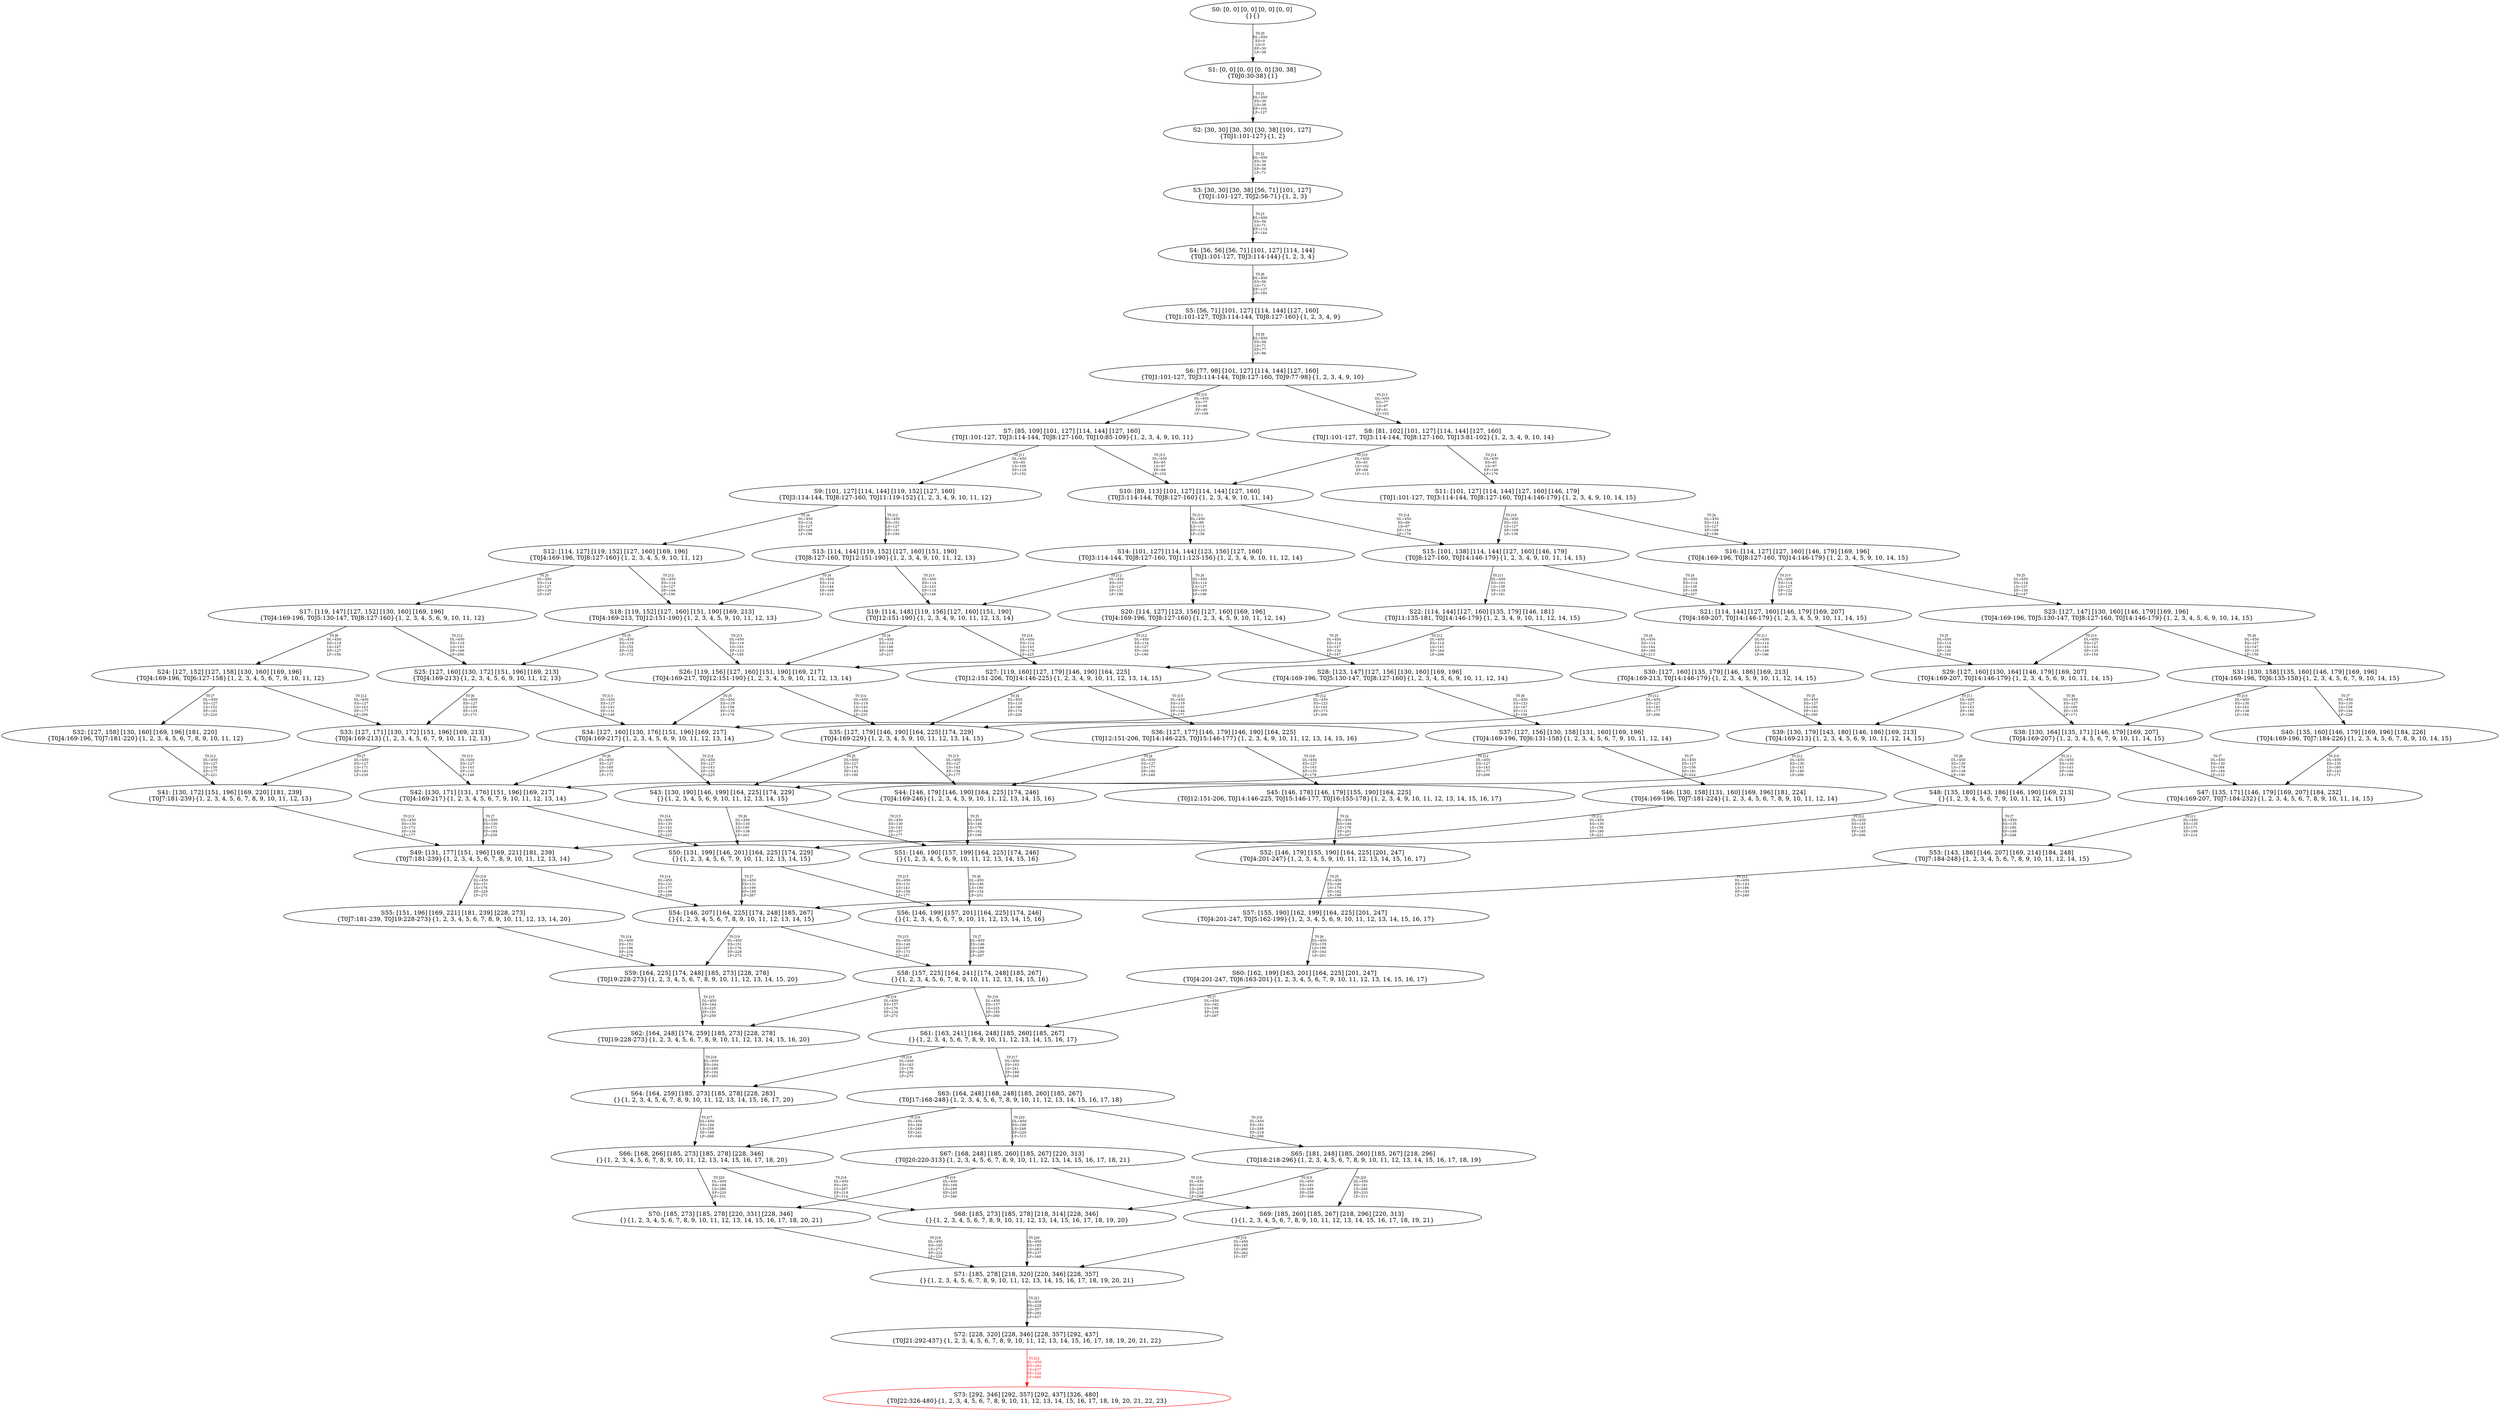 digraph {
	S0[label="S0: [0, 0] [0, 0] [0, 0] [0, 0] \n{}{}"];
	S1[label="S1: [0, 0] [0, 0] [0, 0] [30, 38] \n{T0J0:30-38}{1}"];
	S2[label="S2: [30, 30] [30, 30] [30, 38] [101, 127] \n{T0J1:101-127}{1, 2}"];
	S3[label="S3: [30, 30] [30, 38] [56, 71] [101, 127] \n{T0J1:101-127, T0J2:56-71}{1, 2, 3}"];
	S4[label="S4: [56, 56] [56, 71] [101, 127] [114, 144] \n{T0J1:101-127, T0J3:114-144}{1, 2, 3, 4}"];
	S5[label="S5: [56, 71] [101, 127] [114, 144] [127, 160] \n{T0J1:101-127, T0J3:114-144, T0J8:127-160}{1, 2, 3, 4, 9}"];
	S6[label="S6: [77, 98] [101, 127] [114, 144] [127, 160] \n{T0J1:101-127, T0J3:114-144, T0J8:127-160, T0J9:77-98}{1, 2, 3, 4, 9, 10}"];
	S7[label="S7: [85, 109] [101, 127] [114, 144] [127, 160] \n{T0J1:101-127, T0J3:114-144, T0J8:127-160, T0J10:85-109}{1, 2, 3, 4, 9, 10, 11}"];
	S8[label="S8: [81, 102] [101, 127] [114, 144] [127, 160] \n{T0J1:101-127, T0J3:114-144, T0J8:127-160, T0J13:81-102}{1, 2, 3, 4, 9, 10, 14}"];
	S9[label="S9: [101, 127] [114, 144] [119, 152] [127, 160] \n{T0J3:114-144, T0J8:127-160, T0J11:119-152}{1, 2, 3, 4, 9, 10, 11, 12}"];
	S10[label="S10: [89, 113] [101, 127] [114, 144] [127, 160] \n{T0J3:114-144, T0J8:127-160}{1, 2, 3, 4, 9, 10, 11, 14}"];
	S11[label="S11: [101, 127] [114, 144] [127, 160] [146, 179] \n{T0J1:101-127, T0J3:114-144, T0J8:127-160, T0J14:146-179}{1, 2, 3, 4, 9, 10, 14, 15}"];
	S12[label="S12: [114, 127] [119, 152] [127, 160] [169, 196] \n{T0J4:169-196, T0J8:127-160}{1, 2, 3, 4, 5, 9, 10, 11, 12}"];
	S13[label="S13: [114, 144] [119, 152] [127, 160] [151, 190] \n{T0J8:127-160, T0J12:151-190}{1, 2, 3, 4, 9, 10, 11, 12, 13}"];
	S14[label="S14: [101, 127] [114, 144] [123, 156] [127, 160] \n{T0J3:114-144, T0J8:127-160, T0J11:123-156}{1, 2, 3, 4, 9, 10, 11, 12, 14}"];
	S15[label="S15: [101, 138] [114, 144] [127, 160] [146, 179] \n{T0J8:127-160, T0J14:146-179}{1, 2, 3, 4, 9, 10, 11, 14, 15}"];
	S16[label="S16: [114, 127] [127, 160] [146, 179] [169, 196] \n{T0J4:169-196, T0J8:127-160, T0J14:146-179}{1, 2, 3, 4, 5, 9, 10, 14, 15}"];
	S17[label="S17: [119, 147] [127, 152] [130, 160] [169, 196] \n{T0J4:169-196, T0J5:130-147, T0J8:127-160}{1, 2, 3, 4, 5, 6, 9, 10, 11, 12}"];
	S18[label="S18: [119, 152] [127, 160] [151, 190] [169, 213] \n{T0J4:169-213, T0J12:151-190}{1, 2, 3, 4, 5, 9, 10, 11, 12, 13}"];
	S19[label="S19: [114, 148] [119, 156] [127, 160] [151, 190] \n{T0J12:151-190}{1, 2, 3, 4, 9, 10, 11, 12, 13, 14}"];
	S20[label="S20: [114, 127] [123, 156] [127, 160] [169, 196] \n{T0J4:169-196, T0J8:127-160}{1, 2, 3, 4, 5, 9, 10, 11, 12, 14}"];
	S21[label="S21: [114, 144] [127, 160] [146, 179] [169, 207] \n{T0J4:169-207, T0J14:146-179}{1, 2, 3, 4, 5, 9, 10, 11, 14, 15}"];
	S22[label="S22: [114, 144] [127, 160] [135, 179] [146, 181] \n{T0J11:135-181, T0J14:146-179}{1, 2, 3, 4, 9, 10, 11, 12, 14, 15}"];
	S23[label="S23: [127, 147] [130, 160] [146, 179] [169, 196] \n{T0J4:169-196, T0J5:130-147, T0J8:127-160, T0J14:146-179}{1, 2, 3, 4, 5, 6, 9, 10, 14, 15}"];
	S24[label="S24: [127, 152] [127, 158] [130, 160] [169, 196] \n{T0J4:169-196, T0J6:127-158}{1, 2, 3, 4, 5, 6, 7, 9, 10, 11, 12}"];
	S25[label="S25: [127, 160] [130, 172] [151, 196] [169, 213] \n{T0J4:169-213}{1, 2, 3, 4, 5, 6, 9, 10, 11, 12, 13}"];
	S26[label="S26: [119, 156] [127, 160] [151, 190] [169, 217] \n{T0J4:169-217, T0J12:151-190}{1, 2, 3, 4, 5, 9, 10, 11, 12, 13, 14}"];
	S27[label="S27: [119, 160] [127, 179] [146, 190] [164, 225] \n{T0J12:151-206, T0J14:146-225}{1, 2, 3, 4, 9, 10, 11, 12, 13, 14, 15}"];
	S28[label="S28: [123, 147] [127, 156] [130, 160] [169, 196] \n{T0J4:169-196, T0J5:130-147, T0J8:127-160}{1, 2, 3, 4, 5, 6, 9, 10, 11, 12, 14}"];
	S29[label="S29: [127, 160] [130, 164] [146, 179] [169, 207] \n{T0J4:169-207, T0J14:146-179}{1, 2, 3, 4, 5, 6, 9, 10, 11, 14, 15}"];
	S30[label="S30: [127, 160] [135, 179] [146, 186] [169, 213] \n{T0J4:169-213, T0J14:146-179}{1, 2, 3, 4, 5, 9, 10, 11, 12, 14, 15}"];
	S31[label="S31: [130, 158] [135, 160] [146, 179] [169, 196] \n{T0J4:169-196, T0J6:135-158}{1, 2, 3, 4, 5, 6, 7, 9, 10, 14, 15}"];
	S32[label="S32: [127, 158] [130, 160] [169, 196] [181, 220] \n{T0J4:169-196, T0J7:181-220}{1, 2, 3, 4, 5, 6, 7, 8, 9, 10, 11, 12}"];
	S33[label="S33: [127, 171] [130, 172] [151, 196] [169, 213] \n{T0J4:169-213}{1, 2, 3, 4, 5, 6, 7, 9, 10, 11, 12, 13}"];
	S34[label="S34: [127, 160] [130, 176] [151, 196] [169, 217] \n{T0J4:169-217}{1, 2, 3, 4, 5, 6, 9, 10, 11, 12, 13, 14}"];
	S35[label="S35: [127, 179] [146, 190] [164, 225] [174, 229] \n{T0J4:169-229}{1, 2, 3, 4, 5, 9, 10, 11, 12, 13, 14, 15}"];
	S36[label="S36: [127, 177] [146, 179] [146, 190] [164, 225] \n{T0J12:151-206, T0J14:146-225, T0J15:146-177}{1, 2, 3, 4, 9, 10, 11, 12, 13, 14, 15, 16}"];
	S37[label="S37: [127, 156] [130, 158] [131, 160] [169, 196] \n{T0J4:169-196, T0J6:131-158}{1, 2, 3, 4, 5, 6, 7, 9, 10, 11, 12, 14}"];
	S38[label="S38: [130, 164] [135, 171] [146, 179] [169, 207] \n{T0J4:169-207}{1, 2, 3, 4, 5, 6, 7, 9, 10, 11, 14, 15}"];
	S39[label="S39: [130, 179] [143, 180] [146, 186] [169, 213] \n{T0J4:169-213}{1, 2, 3, 4, 5, 6, 9, 10, 11, 12, 14, 15}"];
	S40[label="S40: [135, 160] [146, 179] [169, 196] [184, 226] \n{T0J4:169-196, T0J7:184-226}{1, 2, 3, 4, 5, 6, 7, 8, 9, 10, 14, 15}"];
	S41[label="S41: [130, 172] [151, 196] [169, 220] [181, 239] \n{T0J7:181-239}{1, 2, 3, 4, 5, 6, 7, 8, 9, 10, 11, 12, 13}"];
	S42[label="S42: [130, 171] [131, 176] [151, 196] [169, 217] \n{T0J4:169-217}{1, 2, 3, 4, 5, 6, 7, 9, 10, 11, 12, 13, 14}"];
	S43[label="S43: [130, 190] [146, 199] [164, 225] [174, 229] \n{}{1, 2, 3, 4, 5, 6, 9, 10, 11, 12, 13, 14, 15}"];
	S44[label="S44: [146, 179] [146, 190] [164, 225] [174, 246] \n{T0J4:169-246}{1, 2, 3, 4, 5, 9, 10, 11, 12, 13, 14, 15, 16}"];
	S45[label="S45: [146, 178] [146, 179] [155, 190] [164, 225] \n{T0J12:151-206, T0J14:146-225, T0J15:146-177, T0J16:155-178}{1, 2, 3, 4, 9, 10, 11, 12, 13, 14, 15, 16, 17}"];
	S46[label="S46: [130, 158] [131, 160] [169, 196] [181, 224] \n{T0J4:169-196, T0J7:181-224}{1, 2, 3, 4, 5, 6, 7, 8, 9, 10, 11, 12, 14}"];
	S47[label="S47: [135, 171] [146, 179] [169, 207] [184, 232] \n{T0J4:169-207, T0J7:184-232}{1, 2, 3, 4, 5, 6, 7, 8, 9, 10, 11, 14, 15}"];
	S48[label="S48: [135, 180] [143, 186] [146, 190] [169, 213] \n{}{1, 2, 3, 4, 5, 6, 7, 9, 10, 11, 12, 14, 15}"];
	S49[label="S49: [131, 177] [151, 196] [169, 221] [181, 239] \n{T0J7:181-239}{1, 2, 3, 4, 5, 6, 7, 8, 9, 10, 11, 12, 13, 14}"];
	S50[label="S50: [131, 199] [146, 201] [164, 225] [174, 229] \n{}{1, 2, 3, 4, 5, 6, 7, 9, 10, 11, 12, 13, 14, 15}"];
	S51[label="S51: [146, 190] [157, 199] [164, 225] [174, 246] \n{}{1, 2, 3, 4, 5, 6, 9, 10, 11, 12, 13, 14, 15, 16}"];
	S52[label="S52: [146, 179] [155, 190] [164, 225] [201, 247] \n{T0J4:201-247}{1, 2, 3, 4, 5, 9, 10, 11, 12, 13, 14, 15, 16, 17}"];
	S53[label="S53: [143, 186] [146, 207] [169, 214] [184, 248] \n{T0J7:184-248}{1, 2, 3, 4, 5, 6, 7, 8, 9, 10, 11, 12, 14, 15}"];
	S54[label="S54: [146, 207] [164, 225] [174, 248] [185, 267] \n{}{1, 2, 3, 4, 5, 6, 7, 8, 9, 10, 11, 12, 13, 14, 15}"];
	S55[label="S55: [151, 196] [169, 221] [181, 239] [228, 273] \n{T0J7:181-239, T0J19:228-273}{1, 2, 3, 4, 5, 6, 7, 8, 9, 10, 11, 12, 13, 14, 20}"];
	S56[label="S56: [146, 199] [157, 201] [164, 225] [174, 246] \n{}{1, 2, 3, 4, 5, 6, 7, 9, 10, 11, 12, 13, 14, 15, 16}"];
	S57[label="S57: [155, 190] [162, 199] [164, 225] [201, 247] \n{T0J4:201-247, T0J5:162-199}{1, 2, 3, 4, 5, 6, 9, 10, 11, 12, 13, 14, 15, 16, 17}"];
	S58[label="S58: [157, 225] [164, 241] [174, 248] [185, 267] \n{}{1, 2, 3, 4, 5, 6, 7, 8, 9, 10, 11, 12, 13, 14, 15, 16}"];
	S59[label="S59: [164, 225] [174, 248] [185, 273] [228, 278] \n{T0J19:228-273}{1, 2, 3, 4, 5, 6, 7, 8, 9, 10, 11, 12, 13, 14, 15, 20}"];
	S60[label="S60: [162, 199] [163, 201] [164, 225] [201, 247] \n{T0J4:201-247, T0J6:163-201}{1, 2, 3, 4, 5, 6, 7, 9, 10, 11, 12, 13, 14, 15, 16, 17}"];
	S61[label="S61: [163, 241] [164, 248] [185, 260] [185, 267] \n{}{1, 2, 3, 4, 5, 6, 7, 8, 9, 10, 11, 12, 13, 14, 15, 16, 17}"];
	S62[label="S62: [164, 248] [174, 259] [185, 273] [228, 278] \n{T0J19:228-273}{1, 2, 3, 4, 5, 6, 7, 8, 9, 10, 11, 12, 13, 14, 15, 16, 20}"];
	S63[label="S63: [164, 248] [168, 248] [185, 260] [185, 267] \n{T0J17:168-248}{1, 2, 3, 4, 5, 6, 7, 8, 9, 10, 11, 12, 13, 14, 15, 16, 17, 18}"];
	S64[label="S64: [164, 259] [185, 273] [185, 278] [228, 283] \n{}{1, 2, 3, 4, 5, 6, 7, 8, 9, 10, 11, 12, 13, 14, 15, 16, 17, 20}"];
	S65[label="S65: [181, 248] [185, 260] [185, 267] [218, 296] \n{T0J18:218-296}{1, 2, 3, 4, 5, 6, 7, 8, 9, 10, 11, 12, 13, 14, 15, 16, 17, 18, 19}"];
	S66[label="S66: [168, 266] [185, 273] [185, 278] [228, 346] \n{}{1, 2, 3, 4, 5, 6, 7, 8, 9, 10, 11, 12, 13, 14, 15, 16, 17, 18, 20}"];
	S67[label="S67: [168, 248] [185, 260] [185, 267] [220, 313] \n{T0J20:220-313}{1, 2, 3, 4, 5, 6, 7, 8, 9, 10, 11, 12, 13, 14, 15, 16, 17, 18, 21}"];
	S68[label="S68: [185, 273] [185, 278] [218, 314] [228, 346] \n{}{1, 2, 3, 4, 5, 6, 7, 8, 9, 10, 11, 12, 13, 14, 15, 16, 17, 18, 19, 20}"];
	S69[label="S69: [185, 260] [185, 267] [218, 296] [220, 313] \n{}{1, 2, 3, 4, 5, 6, 7, 8, 9, 10, 11, 12, 13, 14, 15, 16, 17, 18, 19, 21}"];
	S70[label="S70: [185, 273] [185, 278] [220, 331] [228, 346] \n{}{1, 2, 3, 4, 5, 6, 7, 8, 9, 10, 11, 12, 13, 14, 15, 16, 17, 18, 20, 21}"];
	S71[label="S71: [185, 278] [218, 320] [220, 346] [228, 357] \n{}{1, 2, 3, 4, 5, 6, 7, 8, 9, 10, 11, 12, 13, 14, 15, 16, 17, 18, 19, 20, 21}"];
	S72[label="S72: [228, 320] [228, 346] [228, 357] [292, 437] \n{T0J21:292-437}{1, 2, 3, 4, 5, 6, 7, 8, 9, 10, 11, 12, 13, 14, 15, 16, 17, 18, 19, 20, 21, 22}"];
	S73[label="S73: [292, 346] [292, 357] [292, 437] [326, 480] \n{T0J22:326-480}{1, 2, 3, 4, 5, 6, 7, 8, 9, 10, 11, 12, 13, 14, 15, 16, 17, 18, 19, 20, 21, 22, 23}"];
	S0 -> S1[label="T0 J0\nDL=450\nES=0\nLS=0\nEF=30\nLF=38",fontsize=8];
	S1 -> S2[label="T0 J1\nDL=450\nES=30\nLS=38\nEF=101\nLF=127",fontsize=8];
	S2 -> S3[label="T0 J2\nDL=450\nES=30\nLS=38\nEF=56\nLF=71",fontsize=8];
	S3 -> S4[label="T0 J3\nDL=450\nES=56\nLS=71\nEF=114\nLF=144",fontsize=8];
	S4 -> S5[label="T0 J8\nDL=450\nES=56\nLS=71\nEF=127\nLF=160",fontsize=8];
	S5 -> S6[label="T0 J9\nDL=450\nES=56\nLS=71\nEF=77\nLF=98",fontsize=8];
	S6 -> S7[label="T0 J10\nDL=450\nES=77\nLS=98\nEF=85\nLF=109",fontsize=8];
	S6 -> S8[label="T0 J13\nDL=450\nES=77\nLS=97\nEF=81\nLF=102",fontsize=8];
	S7 -> S9[label="T0 J11\nDL=450\nES=85\nLS=109\nEF=119\nLF=152",fontsize=8];
	S7 -> S10[label="T0 J13\nDL=450\nES=85\nLS=97\nEF=89\nLF=102",fontsize=8];
	S8 -> S10[label="T0 J10\nDL=450\nES=81\nLS=102\nEF=89\nLF=113",fontsize=8];
	S8 -> S11[label="T0 J14\nDL=450\nES=81\nLS=97\nEF=146\nLF=179",fontsize=8];
	S9 -> S12[label="T0 J4\nDL=450\nES=114\nLS=127\nEF=169\nLF=196",fontsize=8];
	S9 -> S13[label="T0 J12\nDL=450\nES=101\nLS=127\nEF=151\nLF=190",fontsize=8];
	S10 -> S14[label="T0 J11\nDL=450\nES=89\nLS=113\nEF=123\nLF=156",fontsize=8];
	S10 -> S15[label="T0 J14\nDL=450\nES=89\nLS=97\nEF=154\nLF=179",fontsize=8];
	S11 -> S16[label="T0 J4\nDL=450\nES=114\nLS=127\nEF=169\nLF=196",fontsize=8];
	S11 -> S15[label="T0 J10\nDL=450\nES=101\nLS=127\nEF=109\nLF=138",fontsize=8];
	S12 -> S17[label="T0 J5\nDL=450\nES=114\nLS=127\nEF=130\nLF=147",fontsize=8];
	S12 -> S18[label="T0 J12\nDL=450\nES=114\nLS=127\nEF=164\nLF=190",fontsize=8];
	S13 -> S18[label="T0 J4\nDL=450\nES=114\nLS=144\nEF=169\nLF=213",fontsize=8];
	S13 -> S19[label="T0 J13\nDL=450\nES=114\nLS=143\nEF=118\nLF=148",fontsize=8];
	S14 -> S20[label="T0 J4\nDL=450\nES=114\nLS=127\nEF=169\nLF=196",fontsize=8];
	S14 -> S19[label="T0 J12\nDL=450\nES=101\nLS=127\nEF=151\nLF=190",fontsize=8];
	S15 -> S21[label="T0 J4\nDL=450\nES=114\nLS=138\nEF=169\nLF=207",fontsize=8];
	S15 -> S22[label="T0 J11\nDL=450\nES=101\nLS=138\nEF=135\nLF=181",fontsize=8];
	S16 -> S23[label="T0 J5\nDL=450\nES=114\nLS=127\nEF=130\nLF=147",fontsize=8];
	S16 -> S21[label="T0 J10\nDL=450\nES=114\nLS=127\nEF=122\nLF=138",fontsize=8];
	S17 -> S24[label="T0 J6\nDL=450\nES=119\nLS=147\nEF=127\nLF=158",fontsize=8];
	S17 -> S25[label="T0 J12\nDL=450\nES=119\nLS=143\nEF=169\nLF=206",fontsize=8];
	S18 -> S25[label="T0 J5\nDL=450\nES=119\nLS=152\nEF=135\nLF=172",fontsize=8];
	S18 -> S26[label="T0 J13\nDL=450\nES=119\nLS=143\nEF=123\nLF=148",fontsize=8];
	S19 -> S26[label="T0 J4\nDL=450\nES=114\nLS=148\nEF=169\nLF=217",fontsize=8];
	S19 -> S27[label="T0 J14\nDL=450\nES=114\nLS=143\nEF=179\nLF=225",fontsize=8];
	S20 -> S28[label="T0 J5\nDL=450\nES=114\nLS=127\nEF=130\nLF=147",fontsize=8];
	S20 -> S26[label="T0 J12\nDL=450\nES=114\nLS=127\nEF=164\nLF=190",fontsize=8];
	S21 -> S29[label="T0 J5\nDL=450\nES=114\nLS=144\nEF=130\nLF=164",fontsize=8];
	S21 -> S30[label="T0 J11\nDL=450\nES=114\nLS=143\nEF=148\nLF=186",fontsize=8];
	S22 -> S30[label="T0 J4\nDL=450\nES=114\nLS=144\nEF=169\nLF=213",fontsize=8];
	S22 -> S27[label="T0 J12\nDL=450\nES=114\nLS=143\nEF=164\nLF=206",fontsize=8];
	S23 -> S31[label="T0 J6\nDL=450\nES=127\nLS=147\nEF=135\nLF=158",fontsize=8];
	S23 -> S29[label="T0 J10\nDL=450\nES=127\nLS=143\nEF=135\nLF=154",fontsize=8];
	S24 -> S32[label="T0 J7\nDL=450\nES=127\nLS=152\nEF=181\nLF=220",fontsize=8];
	S24 -> S33[label="T0 J12\nDL=450\nES=127\nLS=143\nEF=177\nLF=206",fontsize=8];
	S25 -> S33[label="T0 J6\nDL=450\nES=127\nLS=160\nEF=135\nLF=171",fontsize=8];
	S25 -> S34[label="T0 J13\nDL=450\nES=127\nLS=143\nEF=131\nLF=148",fontsize=8];
	S26 -> S34[label="T0 J5\nDL=450\nES=119\nLS=156\nEF=135\nLF=176",fontsize=8];
	S26 -> S35[label="T0 J14\nDL=450\nES=119\nLS=143\nEF=184\nLF=225",fontsize=8];
	S27 -> S35[label="T0 J4\nDL=450\nES=119\nLS=160\nEF=174\nLF=229",fontsize=8];
	S27 -> S36[label="T0 J15\nDL=450\nES=119\nLS=143\nEF=146\nLF=177",fontsize=8];
	S28 -> S37[label="T0 J6\nDL=450\nES=123\nLS=147\nEF=131\nLF=158",fontsize=8];
	S28 -> S34[label="T0 J12\nDL=450\nES=123\nLS=143\nEF=173\nLF=206",fontsize=8];
	S29 -> S38[label="T0 J6\nDL=450\nES=127\nLS=160\nEF=135\nLF=171",fontsize=8];
	S29 -> S39[label="T0 J11\nDL=450\nES=127\nLS=143\nEF=161\nLF=186",fontsize=8];
	S30 -> S39[label="T0 J5\nDL=450\nES=127\nLS=160\nEF=143\nLF=180",fontsize=8];
	S30 -> S35[label="T0 J12\nDL=450\nES=127\nLS=143\nEF=177\nLF=206",fontsize=8];
	S31 -> S40[label="T0 J7\nDL=450\nES=130\nLS=158\nEF=184\nLF=226",fontsize=8];
	S31 -> S38[label="T0 J10\nDL=450\nES=130\nLS=143\nEF=138\nLF=154",fontsize=8];
	S32 -> S41[label="T0 J12\nDL=450\nES=127\nLS=158\nEF=177\nLF=221",fontsize=8];
	S33 -> S41[label="T0 J7\nDL=450\nES=127\nLS=171\nEF=181\nLF=239",fontsize=8];
	S33 -> S42[label="T0 J13\nDL=450\nES=127\nLS=143\nEF=131\nLF=148",fontsize=8];
	S34 -> S42[label="T0 J6\nDL=450\nES=127\nLS=160\nEF=135\nLF=171",fontsize=8];
	S34 -> S43[label="T0 J14\nDL=450\nES=127\nLS=143\nEF=192\nLF=225",fontsize=8];
	S35 -> S43[label="T0 J5\nDL=450\nES=127\nLS=179\nEF=143\nLF=199",fontsize=8];
	S35 -> S44[label="T0 J15\nDL=450\nES=127\nLS=143\nEF=154\nLF=177",fontsize=8];
	S36 -> S44[label="T0 J4\nDL=450\nES=127\nLS=177\nEF=182\nLF=246",fontsize=8];
	S36 -> S45[label="T0 J16\nDL=450\nES=127\nLS=143\nEF=155\nLF=178",fontsize=8];
	S37 -> S46[label="T0 J7\nDL=450\nES=127\nLS=156\nEF=181\nLF=224",fontsize=8];
	S37 -> S42[label="T0 J12\nDL=450\nES=127\nLS=143\nEF=177\nLF=206",fontsize=8];
	S38 -> S47[label="T0 J7\nDL=450\nES=130\nLS=164\nEF=184\nLF=232",fontsize=8];
	S38 -> S48[label="T0 J11\nDL=450\nES=130\nLS=143\nEF=164\nLF=186",fontsize=8];
	S39 -> S48[label="T0 J6\nDL=450\nES=130\nLS=179\nEF=138\nLF=190",fontsize=8];
	S39 -> S43[label="T0 J12\nDL=450\nES=130\nLS=143\nEF=180\nLF=206",fontsize=8];
	S40 -> S47[label="T0 J10\nDL=450\nES=135\nLS=160\nEF=143\nLF=171",fontsize=8];
	S41 -> S49[label="T0 J13\nDL=450\nES=130\nLS=172\nEF=134\nLF=177",fontsize=8];
	S42 -> S49[label="T0 J7\nDL=450\nES=130\nLS=171\nEF=184\nLF=239",fontsize=8];
	S42 -> S50[label="T0 J14\nDL=450\nES=130\nLS=143\nEF=195\nLF=225",fontsize=8];
	S43 -> S50[label="T0 J6\nDL=450\nES=130\nLS=190\nEF=138\nLF=201",fontsize=8];
	S43 -> S51[label="T0 J15\nDL=450\nES=130\nLS=143\nEF=157\nLF=177",fontsize=8];
	S44 -> S51[label="T0 J5\nDL=450\nES=146\nLS=179\nEF=162\nLF=199",fontsize=8];
	S45 -> S52[label="T0 J4\nDL=450\nES=146\nLS=178\nEF=201\nLF=247",fontsize=8];
	S46 -> S49[label="T0 J12\nDL=450\nES=130\nLS=158\nEF=180\nLF=221",fontsize=8];
	S47 -> S53[label="T0 J11\nDL=450\nES=135\nLS=171\nEF=169\nLF=214",fontsize=8];
	S48 -> S53[label="T0 J7\nDL=450\nES=135\nLS=180\nEF=189\nLF=248",fontsize=8];
	S48 -> S50[label="T0 J12\nDL=450\nES=135\nLS=143\nEF=185\nLF=206",fontsize=8];
	S49 -> S54[label="T0 J14\nDL=450\nES=131\nLS=177\nEF=196\nLF=259",fontsize=8];
	S49 -> S55[label="T0 J19\nDL=450\nES=151\nLS=176\nEF=228\nLF=273",fontsize=8];
	S50 -> S54[label="T0 J7\nDL=450\nES=131\nLS=199\nEF=185\nLF=267",fontsize=8];
	S50 -> S56[label="T0 J15\nDL=450\nES=131\nLS=143\nEF=158\nLF=177",fontsize=8];
	S51 -> S56[label="T0 J6\nDL=450\nES=146\nLS=190\nEF=154\nLF=201",fontsize=8];
	S52 -> S57[label="T0 J5\nDL=450\nES=146\nLS=179\nEF=162\nLF=199",fontsize=8];
	S53 -> S54[label="T0 J12\nDL=450\nES=143\nLS=186\nEF=193\nLF=249",fontsize=8];
	S54 -> S58[label="T0 J15\nDL=450\nES=146\nLS=207\nEF=173\nLF=241",fontsize=8];
	S54 -> S59[label="T0 J19\nDL=450\nES=151\nLS=176\nEF=228\nLF=273",fontsize=8];
	S55 -> S59[label="T0 J14\nDL=450\nES=151\nLS=196\nEF=216\nLF=278",fontsize=8];
	S56 -> S58[label="T0 J7\nDL=450\nES=146\nLS=199\nEF=200\nLF=267",fontsize=8];
	S57 -> S60[label="T0 J6\nDL=450\nES=155\nLS=190\nEF=163\nLF=201",fontsize=8];
	S58 -> S61[label="T0 J16\nDL=450\nES=157\nLS=225\nEF=185\nLF=260",fontsize=8];
	S58 -> S62[label="T0 J19\nDL=450\nES=157\nLS=176\nEF=234\nLF=273",fontsize=8];
	S59 -> S62[label="T0 J15\nDL=450\nES=164\nLS=225\nEF=191\nLF=259",fontsize=8];
	S60 -> S61[label="T0 J7\nDL=450\nES=162\nLS=199\nEF=216\nLF=267",fontsize=8];
	S61 -> S63[label="T0 J17\nDL=450\nES=163\nLS=241\nEF=168\nLF=248",fontsize=8];
	S61 -> S64[label="T0 J19\nDL=450\nES=163\nLS=176\nEF=240\nLF=273",fontsize=8];
	S62 -> S64[label="T0 J16\nDL=450\nES=164\nLS=248\nEF=192\nLF=283",fontsize=8];
	S63 -> S65[label="T0 J18\nDL=450\nES=181\nLS=249\nEF=218\nLF=296",fontsize=8];
	S63 -> S66[label="T0 J19\nDL=450\nES=164\nLS=249\nEF=241\nLF=346",fontsize=8];
	S63 -> S67[label="T0 J20\nDL=450\nES=168\nLS=248\nEF=220\nLF=313",fontsize=8];
	S64 -> S66[label="T0 J17\nDL=450\nES=164\nLS=259\nEF=169\nLF=266",fontsize=8];
	S65 -> S68[label="T0 J19\nDL=450\nES=181\nLS=249\nEF=258\nLF=346",fontsize=8];
	S65 -> S69[label="T0 J20\nDL=450\nES=181\nLS=248\nEF=233\nLF=313",fontsize=8];
	S66 -> S68[label="T0 J18\nDL=450\nES=181\nLS=267\nEF=218\nLF=314",fontsize=8];
	S66 -> S70[label="T0 J20\nDL=450\nES=168\nLS=266\nEF=220\nLF=331",fontsize=8];
	S67 -> S69[label="T0 J18\nDL=450\nES=181\nLS=249\nEF=218\nLF=296",fontsize=8];
	S67 -> S70[label="T0 J19\nDL=450\nES=168\nLS=249\nEF=245\nLF=346",fontsize=8];
	S68 -> S71[label="T0 J20\nDL=450\nES=185\nLS=283\nEF=237\nLF=348",fontsize=8];
	S69 -> S71[label="T0 J19\nDL=450\nES=185\nLS=260\nEF=262\nLF=357",fontsize=8];
	S70 -> S71[label="T0 J18\nDL=450\nES=185\nLS=273\nEF=222\nLF=320",fontsize=8];
	S71 -> S72[label="T0 J21\nDL=450\nES=228\nLS=357\nEF=292\nLF=437",fontsize=8];
	S72 -> S73[label="T0 J22\nDL=450\nES=292\nLS=437\nEF=326\nLF=480",color=Red,fontcolor=Red,fontsize=8];
S73[color=Red];
}
